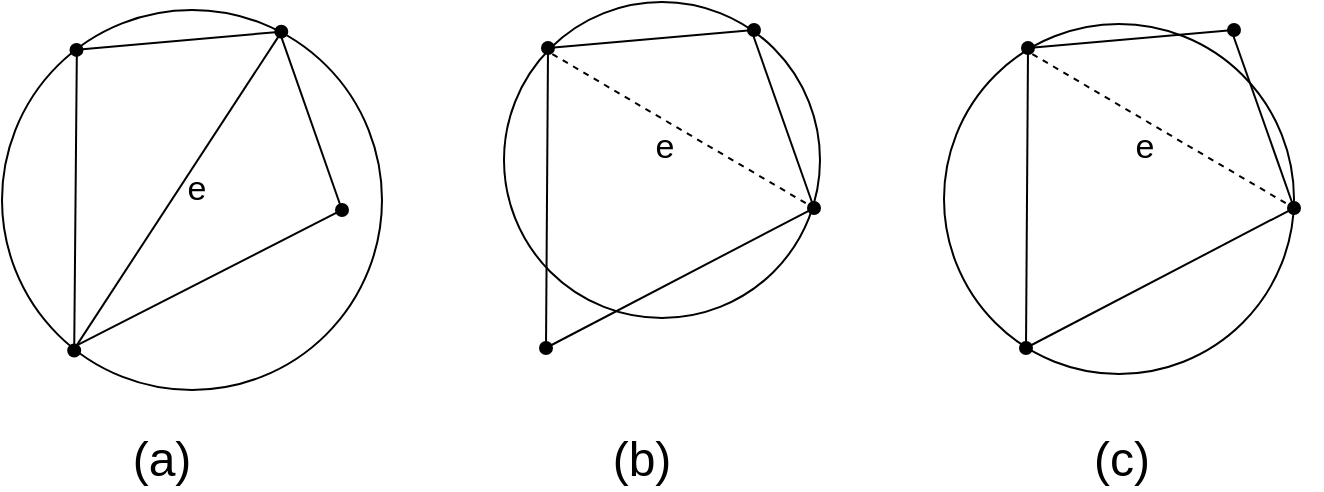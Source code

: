 <mxfile version="26.2.15">
  <diagram name="Page-1" id="tubGMbky3gx9UXj9urqt">
    <mxGraphModel dx="450" dy="279" grid="1" gridSize="10" guides="1" tooltips="1" connect="1" arrows="1" fold="1" page="1" pageScale="1" pageWidth="827" pageHeight="1169" math="0" shadow="0">
      <root>
        <mxCell id="0" />
        <mxCell id="1" parent="0" />
        <mxCell id="4vt4gDCJGikrpxqC6eB1-1" value="" style="ellipse;whiteSpace=wrap;html=1;aspect=fixed;fillColor=none;" parent="1" vertex="1">
          <mxGeometry x="80" y="80" width="190" height="190" as="geometry" />
        </mxCell>
        <mxCell id="4vt4gDCJGikrpxqC6eB1-2" value="" style="endArrow=none;html=1;rounded=0;exitX=0.19;exitY=0.896;exitDx=0;exitDy=0;exitPerimeter=0;startArrow=oval;startFill=1;entryX=0.197;entryY=0.108;entryDx=0;entryDy=0;entryPerimeter=0;" parent="1" source="4vt4gDCJGikrpxqC6eB1-1" target="4vt4gDCJGikrpxqC6eB1-1" edge="1">
          <mxGeometry width="50" height="50" relative="1" as="geometry">
            <mxPoint x="100" y="170" as="sourcePoint" />
            <mxPoint x="100" y="90" as="targetPoint" />
          </mxGeometry>
        </mxCell>
        <mxCell id="4vt4gDCJGikrpxqC6eB1-7" value="e" style="edgeLabel;html=1;align=center;verticalAlign=middle;resizable=0;points=[];fontSize=17;" parent="4vt4gDCJGikrpxqC6eB1-2" vertex="1" connectable="0">
          <mxGeometry x="0.039" relative="1" as="geometry">
            <mxPoint x="60" y="-2" as="offset" />
          </mxGeometry>
        </mxCell>
        <mxCell id="4vt4gDCJGikrpxqC6eB1-3" value="" style="endArrow=oval;html=1;rounded=0;entryX=0.735;entryY=0.057;entryDx=0;entryDy=0;entryPerimeter=0;startArrow=oval;startFill=1;endFill=1;exitX=0.196;exitY=0.105;exitDx=0;exitDy=0;exitPerimeter=0;" parent="1" source="4vt4gDCJGikrpxqC6eB1-1" target="4vt4gDCJGikrpxqC6eB1-1" edge="1">
          <mxGeometry width="50" height="50" relative="1" as="geometry">
            <mxPoint x="100" y="90" as="sourcePoint" />
            <mxPoint x="240" y="120" as="targetPoint" />
          </mxGeometry>
        </mxCell>
        <mxCell id="4vt4gDCJGikrpxqC6eB1-4" value="" style="endArrow=none;html=1;rounded=0;exitX=0.191;exitY=0.891;exitDx=0;exitDy=0;exitPerimeter=0;entryX=0.73;entryY=0.066;entryDx=0;entryDy=0;entryPerimeter=0;" parent="1" source="4vt4gDCJGikrpxqC6eB1-1" target="4vt4gDCJGikrpxqC6eB1-1" edge="1">
          <mxGeometry width="50" height="50" relative="1" as="geometry">
            <mxPoint x="190" y="170" as="sourcePoint" />
            <mxPoint x="240" y="120" as="targetPoint" />
          </mxGeometry>
        </mxCell>
        <mxCell id="4vt4gDCJGikrpxqC6eB1-5" value="" style="endArrow=none;html=1;rounded=0;entryX=0.732;entryY=0.062;entryDx=0;entryDy=0;entryPerimeter=0;" parent="1" target="4vt4gDCJGikrpxqC6eB1-1" edge="1">
          <mxGeometry width="50" height="50" relative="1" as="geometry">
            <mxPoint x="250" y="180" as="sourcePoint" />
            <mxPoint x="100" y="150" as="targetPoint" />
          </mxGeometry>
        </mxCell>
        <mxCell id="4vt4gDCJGikrpxqC6eB1-6" value="" style="endArrow=none;html=1;rounded=0;entryX=0.18;entryY=0.891;entryDx=0;entryDy=0;entryPerimeter=0;startArrow=oval;startFill=1;" parent="1" target="4vt4gDCJGikrpxqC6eB1-1" edge="1">
          <mxGeometry width="50" height="50" relative="1" as="geometry">
            <mxPoint x="250" y="180" as="sourcePoint" />
            <mxPoint x="130" y="120" as="targetPoint" />
          </mxGeometry>
        </mxCell>
        <mxCell id="4vt4gDCJGikrpxqC6eB1-22" value="" style="group" parent="1" vertex="1" connectable="0">
          <mxGeometry x="350" y="90" width="150" height="180" as="geometry" />
        </mxCell>
        <mxCell id="4vt4gDCJGikrpxqC6eB1-8" value="" style="ellipse;whiteSpace=wrap;html=1;aspect=fixed;fillColor=none;" parent="4vt4gDCJGikrpxqC6eB1-22" vertex="1">
          <mxGeometry x="-19" y="-14" width="158" height="158" as="geometry" />
        </mxCell>
        <mxCell id="4vt4gDCJGikrpxqC6eB1-16" value="" style="endArrow=none;html=1;rounded=0;exitX=0.19;exitY=0.896;exitDx=0;exitDy=0;exitPerimeter=0;startArrow=oval;startFill=1;entryX=0.197;entryY=0.108;entryDx=0;entryDy=0;entryPerimeter=0;" parent="4vt4gDCJGikrpxqC6eB1-22" edge="1">
          <mxGeometry width="50" height="50" relative="1" as="geometry">
            <mxPoint x="2" y="159" as="sourcePoint" />
            <mxPoint x="3" y="10" as="targetPoint" />
          </mxGeometry>
        </mxCell>
        <mxCell id="4vt4gDCJGikrpxqC6eB1-17" value="e" style="edgeLabel;html=1;align=center;verticalAlign=middle;resizable=0;points=[];fontSize=17;" parent="4vt4gDCJGikrpxqC6eB1-16" vertex="1" connectable="0">
          <mxGeometry x="0.039" relative="1" as="geometry">
            <mxPoint x="58" y="-23" as="offset" />
          </mxGeometry>
        </mxCell>
        <mxCell id="4vt4gDCJGikrpxqC6eB1-18" value="" style="endArrow=oval;html=1;rounded=0;entryX=0.735;entryY=0.057;entryDx=0;entryDy=0;entryPerimeter=0;startArrow=oval;startFill=1;endFill=1;exitX=0.196;exitY=0.105;exitDx=0;exitDy=0;exitPerimeter=0;" parent="4vt4gDCJGikrpxqC6eB1-22" edge="1">
          <mxGeometry width="50" height="50" relative="1" as="geometry">
            <mxPoint x="3" y="9" as="sourcePoint" />
            <mxPoint x="106" as="targetPoint" />
          </mxGeometry>
        </mxCell>
        <mxCell id="4vt4gDCJGikrpxqC6eB1-19" value="" style="endArrow=none;html=1;rounded=0;entryX=0.732;entryY=0.062;entryDx=0;entryDy=0;entryPerimeter=0;" parent="4vt4gDCJGikrpxqC6eB1-22" edge="1">
          <mxGeometry width="50" height="50" relative="1" as="geometry">
            <mxPoint x="136" y="89" as="sourcePoint" />
            <mxPoint x="105" y="1" as="targetPoint" />
          </mxGeometry>
        </mxCell>
        <mxCell id="4vt4gDCJGikrpxqC6eB1-20" value="" style="endArrow=none;html=1;rounded=0;startArrow=oval;startFill=1;" parent="4vt4gDCJGikrpxqC6eB1-22" edge="1">
          <mxGeometry width="50" height="50" relative="1" as="geometry">
            <mxPoint x="136" y="89" as="sourcePoint" />
            <mxPoint y="160" as="targetPoint" />
          </mxGeometry>
        </mxCell>
        <mxCell id="4vt4gDCJGikrpxqC6eB1-21" value="" style="endArrow=none;html=1;rounded=0;dashed=1;" parent="4vt4gDCJGikrpxqC6eB1-22" edge="1">
          <mxGeometry width="50" height="50" relative="1" as="geometry">
            <mxPoint y="9" as="sourcePoint" />
            <mxPoint x="136" y="89" as="targetPoint" />
          </mxGeometry>
        </mxCell>
        <mxCell id="4vt4gDCJGikrpxqC6eB1-26" value="" style="group" parent="1" vertex="1" connectable="0">
          <mxGeometry x="590" y="90" width="150" height="180" as="geometry" />
        </mxCell>
        <mxCell id="4vt4gDCJGikrpxqC6eB1-33" value="" style="ellipse;whiteSpace=wrap;html=1;aspect=fixed;fillColor=none;" parent="4vt4gDCJGikrpxqC6eB1-26" vertex="1">
          <mxGeometry x="-39" y="-3" width="175" height="175" as="geometry" />
        </mxCell>
        <mxCell id="4vt4gDCJGikrpxqC6eB1-27" value="" style="endArrow=none;html=1;rounded=0;exitX=0.19;exitY=0.896;exitDx=0;exitDy=0;exitPerimeter=0;startArrow=oval;startFill=1;entryX=0.197;entryY=0.108;entryDx=0;entryDy=0;entryPerimeter=0;" parent="4vt4gDCJGikrpxqC6eB1-26" edge="1">
          <mxGeometry width="50" height="50" relative="1" as="geometry">
            <mxPoint x="2" y="159" as="sourcePoint" />
            <mxPoint x="3" y="10" as="targetPoint" />
          </mxGeometry>
        </mxCell>
        <mxCell id="4vt4gDCJGikrpxqC6eB1-28" value="&lt;font style=&quot;font-size: 17px;&quot;&gt;e&lt;/font&gt;" style="edgeLabel;html=1;align=center;verticalAlign=middle;resizable=0;points=[];" parent="4vt4gDCJGikrpxqC6eB1-27" vertex="1" connectable="0">
          <mxGeometry x="0.039" relative="1" as="geometry">
            <mxPoint x="58" y="-23" as="offset" />
          </mxGeometry>
        </mxCell>
        <mxCell id="4vt4gDCJGikrpxqC6eB1-29" value="" style="endArrow=oval;html=1;rounded=0;entryX=0.735;entryY=0.057;entryDx=0;entryDy=0;entryPerimeter=0;startArrow=oval;startFill=1;endFill=1;exitX=0.196;exitY=0.105;exitDx=0;exitDy=0;exitPerimeter=0;" parent="4vt4gDCJGikrpxqC6eB1-26" edge="1">
          <mxGeometry width="50" height="50" relative="1" as="geometry">
            <mxPoint x="3" y="9" as="sourcePoint" />
            <mxPoint x="106" as="targetPoint" />
          </mxGeometry>
        </mxCell>
        <mxCell id="4vt4gDCJGikrpxqC6eB1-30" value="" style="endArrow=none;html=1;rounded=0;entryX=0.732;entryY=0.062;entryDx=0;entryDy=0;entryPerimeter=0;" parent="4vt4gDCJGikrpxqC6eB1-26" edge="1">
          <mxGeometry width="50" height="50" relative="1" as="geometry">
            <mxPoint x="136" y="89" as="sourcePoint" />
            <mxPoint x="105" y="1" as="targetPoint" />
          </mxGeometry>
        </mxCell>
        <mxCell id="4vt4gDCJGikrpxqC6eB1-31" value="" style="endArrow=none;html=1;rounded=0;startArrow=oval;startFill=1;" parent="4vt4gDCJGikrpxqC6eB1-26" edge="1">
          <mxGeometry width="50" height="50" relative="1" as="geometry">
            <mxPoint x="136" y="89" as="sourcePoint" />
            <mxPoint y="160" as="targetPoint" />
          </mxGeometry>
        </mxCell>
        <mxCell id="4vt4gDCJGikrpxqC6eB1-32" value="" style="endArrow=none;html=1;rounded=0;dashed=1;" parent="4vt4gDCJGikrpxqC6eB1-26" edge="1">
          <mxGeometry width="50" height="50" relative="1" as="geometry">
            <mxPoint y="9" as="sourcePoint" />
            <mxPoint x="136" y="89" as="targetPoint" />
          </mxGeometry>
        </mxCell>
        <mxCell id="4vt4gDCJGikrpxqC6eB1-34" value="&lt;font style=&quot;font-size: 24px;&quot;&gt;(a)&lt;/font&gt;" style="text;html=1;align=center;verticalAlign=middle;whiteSpace=wrap;rounded=0;" parent="1" vertex="1">
          <mxGeometry x="130" y="290" width="60" height="30" as="geometry" />
        </mxCell>
        <mxCell id="4vt4gDCJGikrpxqC6eB1-43" value="&lt;font style=&quot;font-size: 24px;&quot;&gt;(b&lt;/font&gt;&lt;span style=&quot;font-size: 24px; background-color: transparent; color: light-dark(rgb(0, 0, 0), rgb(255, 255, 255));&quot;&gt;)&lt;/span&gt;" style="text;html=1;align=center;verticalAlign=middle;whiteSpace=wrap;rounded=0;" parent="1" vertex="1">
          <mxGeometry x="370" y="290" width="60" height="30" as="geometry" />
        </mxCell>
        <mxCell id="4vt4gDCJGikrpxqC6eB1-44" value="&lt;font style=&quot;font-size: 24px;&quot;&gt;(c)&lt;/font&gt;" style="text;html=1;align=center;verticalAlign=middle;whiteSpace=wrap;rounded=0;" parent="1" vertex="1">
          <mxGeometry x="610" y="290" width="60" height="30" as="geometry" />
        </mxCell>
      </root>
    </mxGraphModel>
  </diagram>
</mxfile>
